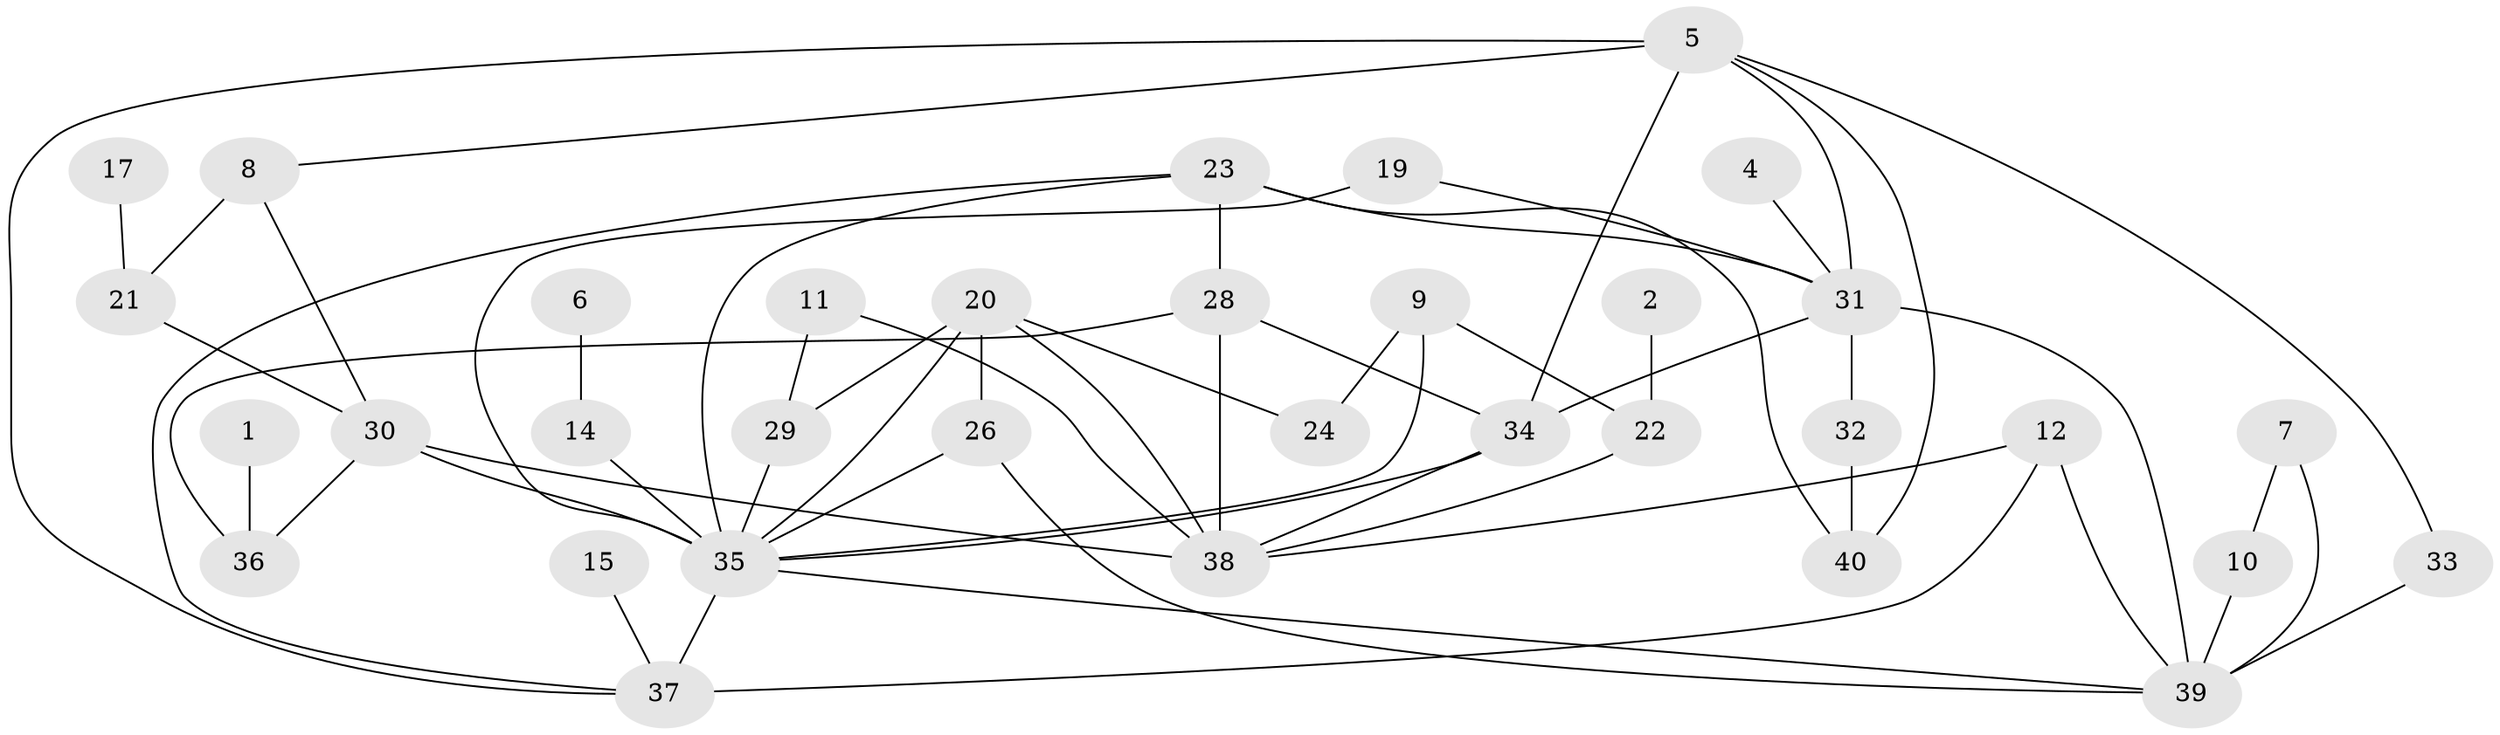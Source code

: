 // original degree distribution, {5: 0.06329113924050633, 1: 0.16455696202531644, 4: 0.11392405063291139, 3: 0.27848101265822783, 2: 0.27848101265822783, 8: 0.012658227848101266, 0: 0.06329113924050633, 6: 0.02531645569620253}
// Generated by graph-tools (version 1.1) at 2025/49/03/09/25 03:49:11]
// undirected, 34 vertices, 58 edges
graph export_dot {
graph [start="1"]
  node [color=gray90,style=filled];
  1;
  2;
  4;
  5;
  6;
  7;
  8;
  9;
  10;
  11;
  12;
  14;
  15;
  17;
  19;
  20;
  21;
  22;
  23;
  24;
  26;
  28;
  29;
  30;
  31;
  32;
  33;
  34;
  35;
  36;
  37;
  38;
  39;
  40;
  1 -- 36 [weight=1.0];
  2 -- 22 [weight=1.0];
  4 -- 31 [weight=1.0];
  5 -- 8 [weight=1.0];
  5 -- 31 [weight=1.0];
  5 -- 33 [weight=1.0];
  5 -- 34 [weight=1.0];
  5 -- 37 [weight=1.0];
  5 -- 40 [weight=1.0];
  6 -- 14 [weight=1.0];
  7 -- 10 [weight=1.0];
  7 -- 39 [weight=1.0];
  8 -- 21 [weight=1.0];
  8 -- 30 [weight=1.0];
  9 -- 22 [weight=1.0];
  9 -- 24 [weight=1.0];
  9 -- 35 [weight=1.0];
  10 -- 39 [weight=1.0];
  11 -- 29 [weight=1.0];
  11 -- 38 [weight=1.0];
  12 -- 37 [weight=1.0];
  12 -- 38 [weight=1.0];
  12 -- 39 [weight=1.0];
  14 -- 35 [weight=1.0];
  15 -- 37 [weight=1.0];
  17 -- 21 [weight=1.0];
  19 -- 31 [weight=1.0];
  19 -- 35 [weight=1.0];
  20 -- 24 [weight=1.0];
  20 -- 26 [weight=1.0];
  20 -- 29 [weight=1.0];
  20 -- 35 [weight=1.0];
  20 -- 38 [weight=1.0];
  21 -- 30 [weight=1.0];
  22 -- 38 [weight=1.0];
  23 -- 28 [weight=1.0];
  23 -- 31 [weight=1.0];
  23 -- 35 [weight=1.0];
  23 -- 37 [weight=1.0];
  23 -- 40 [weight=1.0];
  26 -- 35 [weight=1.0];
  26 -- 39 [weight=1.0];
  28 -- 34 [weight=1.0];
  28 -- 36 [weight=1.0];
  28 -- 38 [weight=1.0];
  29 -- 35 [weight=1.0];
  30 -- 35 [weight=2.0];
  30 -- 36 [weight=1.0];
  30 -- 38 [weight=1.0];
  31 -- 32 [weight=1.0];
  31 -- 34 [weight=1.0];
  31 -- 39 [weight=1.0];
  32 -- 40 [weight=1.0];
  33 -- 39 [weight=2.0];
  34 -- 35 [weight=1.0];
  34 -- 38 [weight=1.0];
  35 -- 37 [weight=2.0];
  35 -- 39 [weight=1.0];
}
